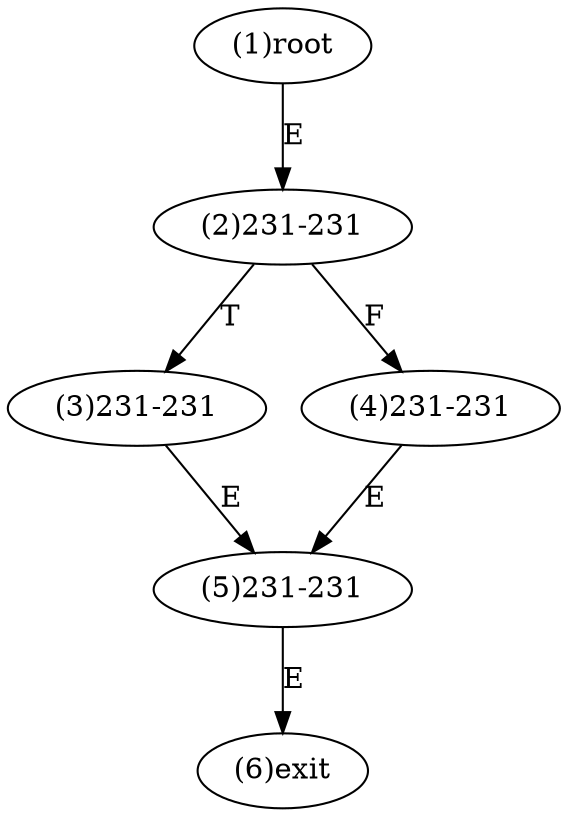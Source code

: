 digraph "" { 
1[ label="(1)root"];
2[ label="(2)231-231"];
3[ label="(3)231-231"];
4[ label="(4)231-231"];
5[ label="(5)231-231"];
6[ label="(6)exit"];
1->2[ label="E"];
2->4[ label="F"];
2->3[ label="T"];
3->5[ label="E"];
4->5[ label="E"];
5->6[ label="E"];
}